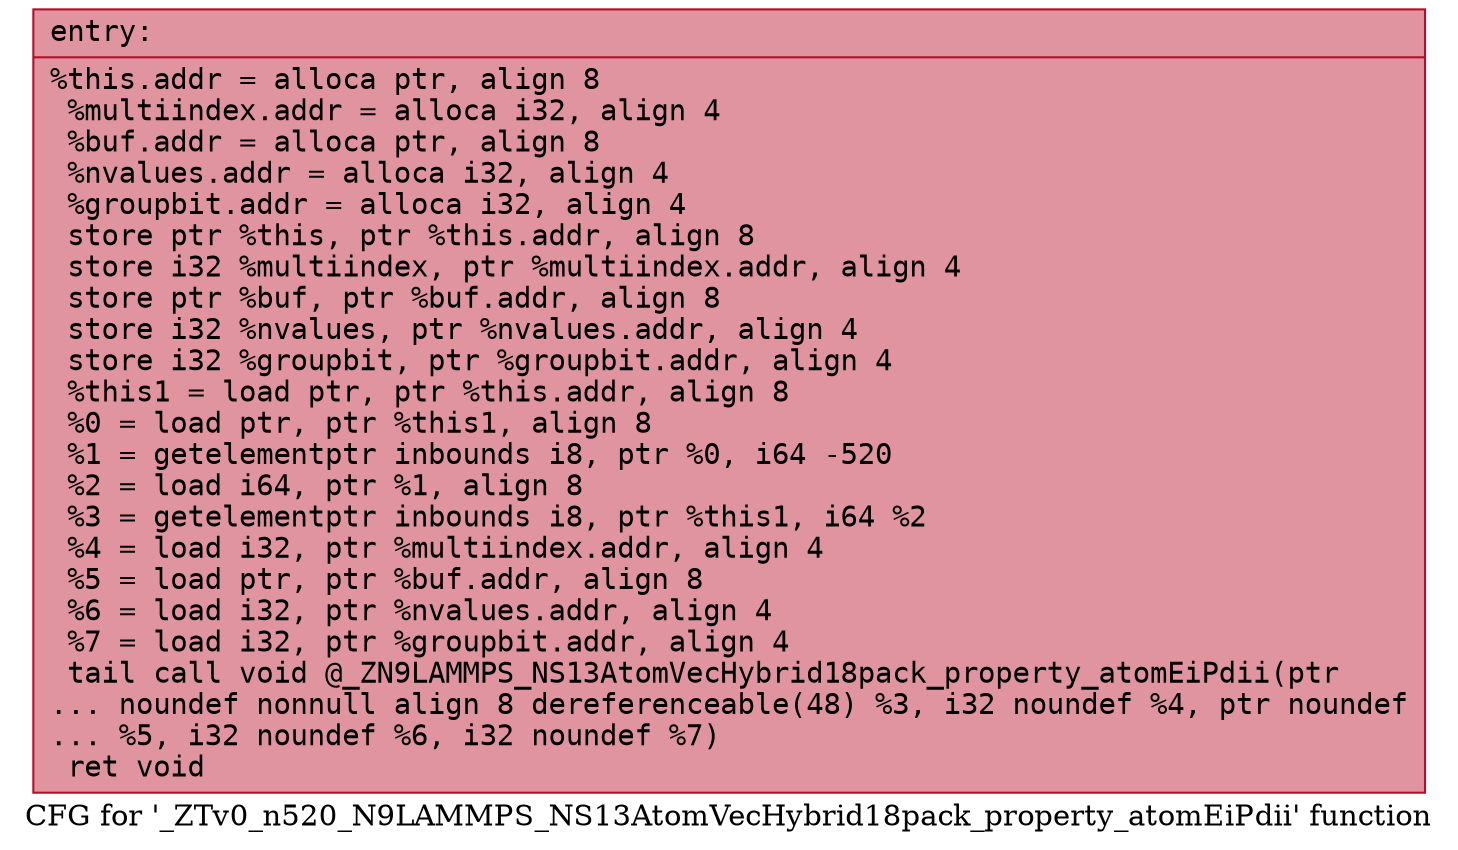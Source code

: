digraph "CFG for '_ZTv0_n520_N9LAMMPS_NS13AtomVecHybrid18pack_property_atomEiPdii' function" {
	label="CFG for '_ZTv0_n520_N9LAMMPS_NS13AtomVecHybrid18pack_property_atomEiPdii' function";

	Node0x557e2afaf9e0 [shape=record,color="#b70d28ff", style=filled, fillcolor="#b70d2870" fontname="Courier",label="{entry:\l|  %this.addr = alloca ptr, align 8\l  %multiindex.addr = alloca i32, align 4\l  %buf.addr = alloca ptr, align 8\l  %nvalues.addr = alloca i32, align 4\l  %groupbit.addr = alloca i32, align 4\l  store ptr %this, ptr %this.addr, align 8\l  store i32 %multiindex, ptr %multiindex.addr, align 4\l  store ptr %buf, ptr %buf.addr, align 8\l  store i32 %nvalues, ptr %nvalues.addr, align 4\l  store i32 %groupbit, ptr %groupbit.addr, align 4\l  %this1 = load ptr, ptr %this.addr, align 8\l  %0 = load ptr, ptr %this1, align 8\l  %1 = getelementptr inbounds i8, ptr %0, i64 -520\l  %2 = load i64, ptr %1, align 8\l  %3 = getelementptr inbounds i8, ptr %this1, i64 %2\l  %4 = load i32, ptr %multiindex.addr, align 4\l  %5 = load ptr, ptr %buf.addr, align 8\l  %6 = load i32, ptr %nvalues.addr, align 4\l  %7 = load i32, ptr %groupbit.addr, align 4\l  tail call void @_ZN9LAMMPS_NS13AtomVecHybrid18pack_property_atomEiPdii(ptr\l... noundef nonnull align 8 dereferenceable(48) %3, i32 noundef %4, ptr noundef\l... %5, i32 noundef %6, i32 noundef %7)\l  ret void\l}"];
}
